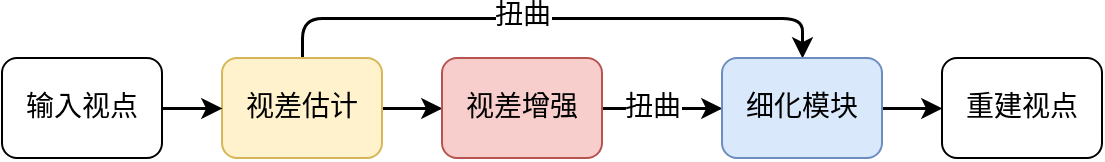 <mxfile scale="3" border="0">
    <diagram id="Dv0BckBvuq4BSbKqtS7E" name="第 1 页">
        <mxGraphModel dx="935" dy="706" grid="1" gridSize="10" guides="1" tooltips="1" connect="1" arrows="1" fold="1" page="1" pageScale="1" pageWidth="1169" pageHeight="827" math="0" shadow="0">
            <root>
                <mxCell id="0"/>
                <mxCell id="1" parent="0"/>
                <mxCell id="2" style="edgeStyle=orthogonalEdgeStyle;html=1;exitX=1;exitY=0.5;exitDx=0;exitDy=0;entryX=0;entryY=0.5;entryDx=0;entryDy=0;strokeWidth=1.5;fontSize=14;fontFamily=Times New Roman;" edge="1" parent="1" source="5" target="8">
                    <mxGeometry relative="1" as="geometry"/>
                </mxCell>
                <mxCell id="3" style="edgeStyle=orthogonalEdgeStyle;html=1;exitX=0.5;exitY=0;exitDx=0;exitDy=0;entryX=0.5;entryY=0;entryDx=0;entryDy=0;strokeWidth=1.5;fontSize=14;fontFamily=Times New Roman;" edge="1" parent="1" source="5" target="10">
                    <mxGeometry relative="1" as="geometry">
                        <Array as="points">
                            <mxPoint x="248" y="41"/>
                            <mxPoint x="498" y="41"/>
                        </Array>
                    </mxGeometry>
                </mxCell>
                <mxCell id="4" value="扭曲" style="edgeLabel;html=1;align=center;verticalAlign=middle;resizable=0;points=[];fontSize=14;fontFamily=Times New Roman;" vertex="1" connectable="0" parent="3">
                    <mxGeometry x="0.18" y="2" relative="1" as="geometry">
                        <mxPoint x="-41" y="1" as="offset"/>
                    </mxGeometry>
                </mxCell>
                <mxCell id="5" value="&lt;font style=&quot;font-size: 14px;&quot;&gt;视差估计&lt;/font&gt;" style="rounded=1;whiteSpace=wrap;html=1;strokeWidth=1;fillColor=#fff2cc;strokeColor=#d6b656;fontFamily=Times New Roman;" vertex="1" parent="1">
                    <mxGeometry x="208" y="61" width="80" height="50" as="geometry"/>
                </mxCell>
                <mxCell id="6" style="edgeStyle=orthogonalEdgeStyle;html=1;exitX=1;exitY=0.5;exitDx=0;exitDy=0;entryX=0;entryY=0.5;entryDx=0;entryDy=0;strokeWidth=1.5;fontSize=14;fontFamily=Times New Roman;" edge="1" parent="1" source="8" target="10">
                    <mxGeometry relative="1" as="geometry">
                        <Array as="points">
                            <mxPoint x="428" y="86"/>
                            <mxPoint x="428" y="86"/>
                        </Array>
                    </mxGeometry>
                </mxCell>
                <mxCell id="7" value="扭曲" style="edgeLabel;html=1;align=center;verticalAlign=middle;resizable=0;points=[];fontSize=14;fontFamily=Times New Roman;" vertex="1" connectable="0" parent="6">
                    <mxGeometry x="-0.251" y="2" relative="1" as="geometry">
                        <mxPoint x="2" y="2" as="offset"/>
                    </mxGeometry>
                </mxCell>
                <mxCell id="8" value="&lt;font style=&quot;font-size: 14px;&quot;&gt;视差增强&lt;/font&gt;" style="rounded=1;whiteSpace=wrap;html=1;fillColor=#f8cecc;strokeColor=#b85450;fontFamily=Times New Roman;" vertex="1" parent="1">
                    <mxGeometry x="318" y="61" width="80" height="50" as="geometry"/>
                </mxCell>
                <mxCell id="9" style="edgeStyle=orthogonalEdgeStyle;html=1;exitX=1;exitY=0.5;exitDx=0;exitDy=0;entryX=0;entryY=0.5;entryDx=0;entryDy=0;strokeWidth=1.5;fontSize=14;fontFamily=Times New Roman;" edge="1" parent="1" source="10" target="13">
                    <mxGeometry relative="1" as="geometry"/>
                </mxCell>
                <mxCell id="10" value="&lt;span style=&quot;font-size: 14px;&quot;&gt;细化模块&lt;/span&gt;" style="rounded=1;whiteSpace=wrap;html=1;fillColor=#dae8fc;strokeColor=#6c8ebf;fontFamily=Times New Roman;" vertex="1" parent="1">
                    <mxGeometry x="458" y="61" width="80" height="50" as="geometry"/>
                </mxCell>
                <mxCell id="11" style="edgeStyle=orthogonalEdgeStyle;html=1;exitX=1;exitY=0.5;exitDx=0;exitDy=0;entryX=0;entryY=0.5;entryDx=0;entryDy=0;strokeWidth=1.5;fontSize=14;fontFamily=Times New Roman;" edge="1" parent="1" source="12" target="5">
                    <mxGeometry relative="1" as="geometry"/>
                </mxCell>
                <mxCell id="12" value="&lt;font style=&quot;font-size: 14px;&quot;&gt;输入视点&lt;/font&gt;" style="rounded=1;whiteSpace=wrap;html=1;strokeWidth=1;fontFamily=Times New Roman;" vertex="1" parent="1">
                    <mxGeometry x="98" y="61" width="80" height="50" as="geometry"/>
                </mxCell>
                <mxCell id="13" value="&lt;font style=&quot;font-size: 14px;&quot;&gt;重建视点&lt;/font&gt;" style="rounded=1;whiteSpace=wrap;html=1;strokeWidth=1;fontFamily=Times New Roman;" vertex="1" parent="1">
                    <mxGeometry x="568" y="61" width="80" height="50" as="geometry"/>
                </mxCell>
            </root>
        </mxGraphModel>
    </diagram>
</mxfile>